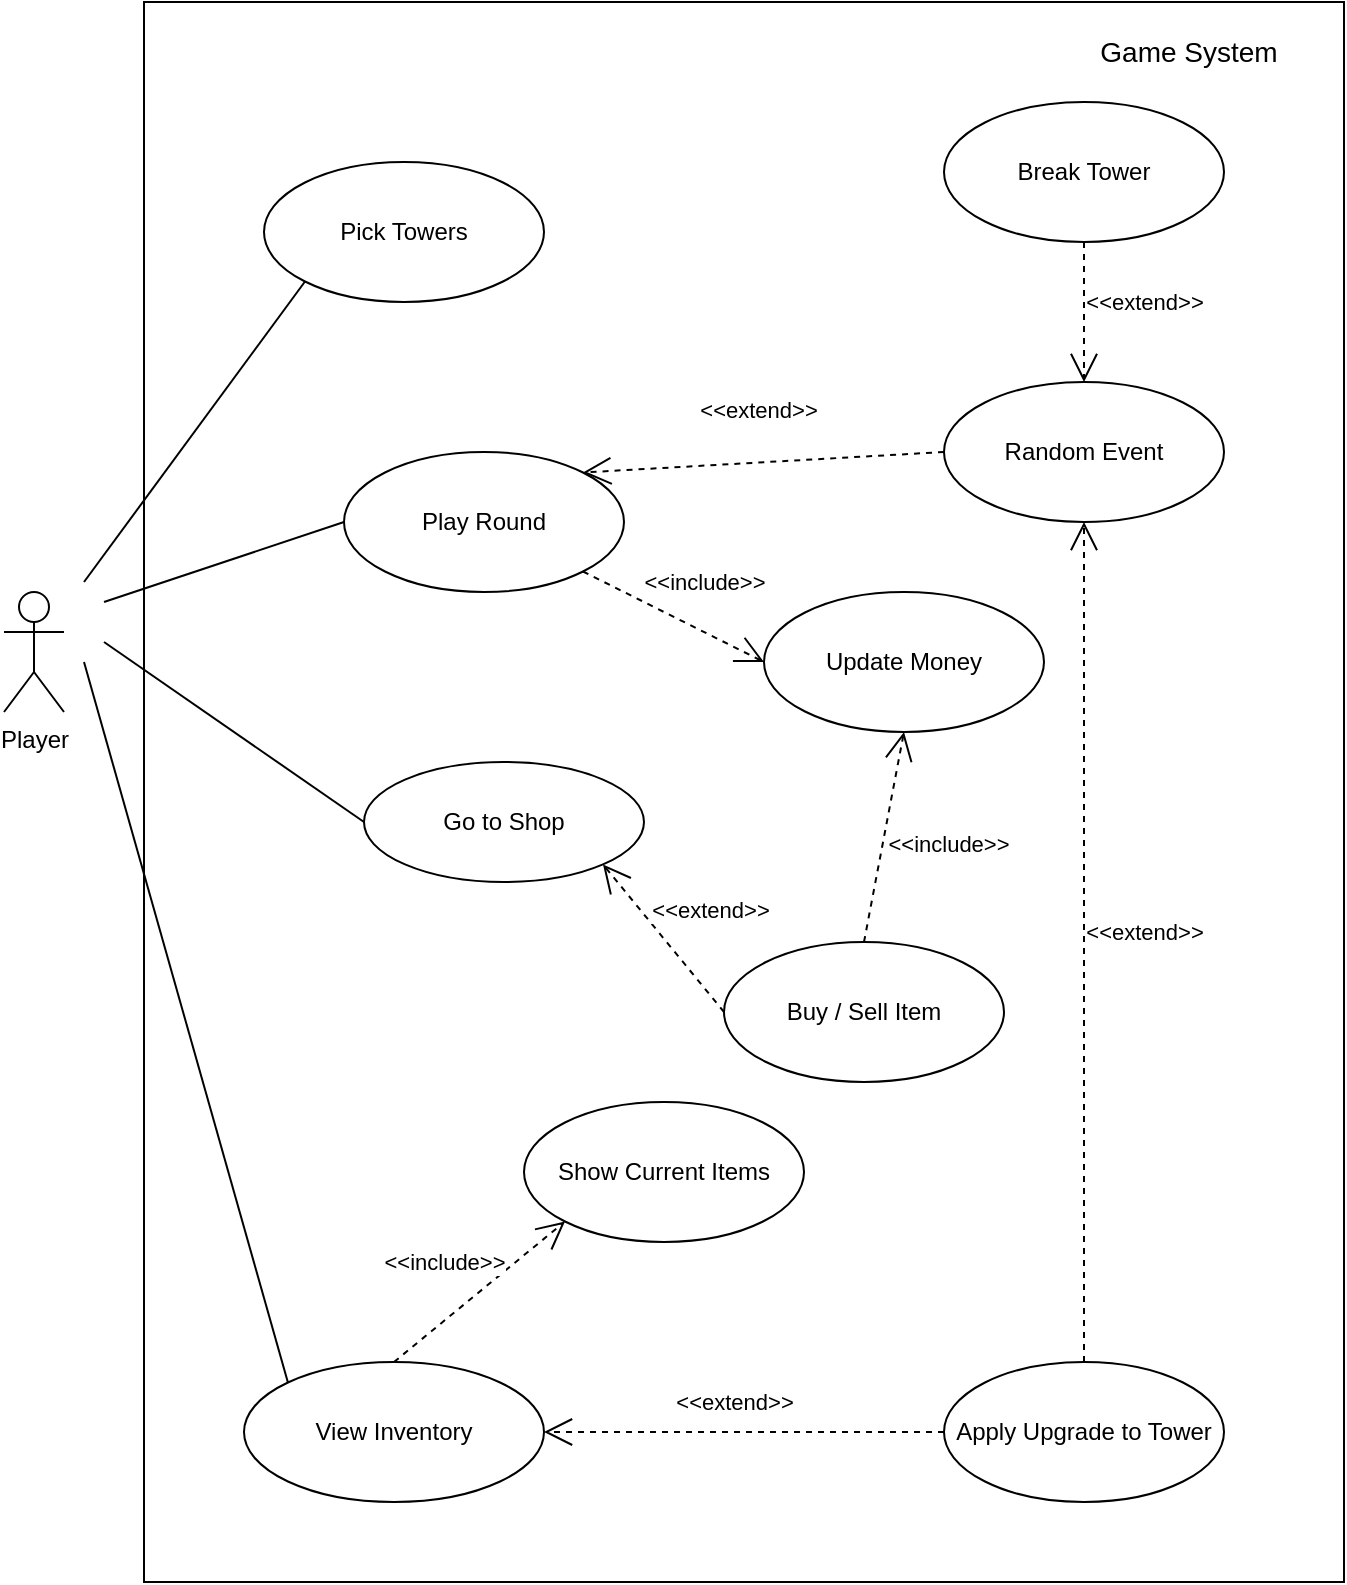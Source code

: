 <mxfile version="24.4.6" type="device" pages="6">
  <diagram id="6VL6B1g5urCWI-LnsRim" name="Game">
    <mxGraphModel dx="1098" dy="828" grid="1" gridSize="10" guides="1" tooltips="1" connect="1" arrows="1" fold="1" page="1" pageScale="1" pageWidth="850" pageHeight="1100" math="0" shadow="0">
      <root>
        <mxCell id="0" />
        <mxCell id="1" parent="0" />
        <mxCell id="hPD7iEJbMvIQZPTBcuu4-1" value="" style="rounded=0;whiteSpace=wrap;html=1;" parent="1" vertex="1">
          <mxGeometry x="210" y="90" width="600" height="790" as="geometry" />
        </mxCell>
        <mxCell id="hPD7iEJbMvIQZPTBcuu4-2" value="&lt;font style=&quot;font-size: 14px;&quot;&gt;Game System&lt;/font&gt;" style="text;html=1;align=center;verticalAlign=middle;whiteSpace=wrap;rounded=0;" parent="1" vertex="1">
          <mxGeometry x="660" y="100" width="145" height="30" as="geometry" />
        </mxCell>
        <mxCell id="hPD7iEJbMvIQZPTBcuu4-3" value="Player" style="shape=umlActor;verticalLabelPosition=bottom;verticalAlign=top;html=1;outlineConnect=0;" parent="1" vertex="1">
          <mxGeometry x="140" y="385" width="30" height="60" as="geometry" />
        </mxCell>
        <mxCell id="hPD7iEJbMvIQZPTBcuu4-4" value="Pick Towers" style="ellipse;whiteSpace=wrap;html=1;" parent="1" vertex="1">
          <mxGeometry x="270" y="170" width="140" height="70" as="geometry" />
        </mxCell>
        <mxCell id="hPD7iEJbMvIQZPTBcuu4-5" value="Play Round" style="ellipse;whiteSpace=wrap;html=1;" parent="1" vertex="1">
          <mxGeometry x="310" y="315" width="140" height="70" as="geometry" />
        </mxCell>
        <mxCell id="hPD7iEJbMvIQZPTBcuu4-6" value="View Inventory" style="ellipse;whiteSpace=wrap;html=1;" parent="1" vertex="1">
          <mxGeometry x="260" y="770" width="150" height="70" as="geometry" />
        </mxCell>
        <mxCell id="hPD7iEJbMvIQZPTBcuu4-8" value="Buy / Sell Item" style="ellipse;whiteSpace=wrap;html=1;" parent="1" vertex="1">
          <mxGeometry x="500" y="560" width="140" height="70" as="geometry" />
        </mxCell>
        <mxCell id="hPD7iEJbMvIQZPTBcuu4-9" value="Random Event" style="ellipse;whiteSpace=wrap;html=1;" parent="1" vertex="1">
          <mxGeometry x="610" y="280" width="140" height="70" as="geometry" />
        </mxCell>
        <mxCell id="hPD7iEJbMvIQZPTBcuu4-10" value="Apply Upgrade to Tower" style="ellipse;whiteSpace=wrap;html=1;" parent="1" vertex="1">
          <mxGeometry x="610" y="770" width="140" height="70" as="geometry" />
        </mxCell>
        <mxCell id="hPD7iEJbMvIQZPTBcuu4-11" value="Go to Shop" style="ellipse;whiteSpace=wrap;html=1;" parent="1" vertex="1">
          <mxGeometry x="320" y="470" width="140" height="60" as="geometry" />
        </mxCell>
        <mxCell id="hPD7iEJbMvIQZPTBcuu4-12" value="Update Money" style="ellipse;whiteSpace=wrap;html=1;" parent="1" vertex="1">
          <mxGeometry x="520" y="385" width="140" height="70" as="geometry" />
        </mxCell>
        <mxCell id="hPD7iEJbMvIQZPTBcuu4-13" value="" style="endArrow=none;html=1;rounded=0;entryX=0;entryY=1;entryDx=0;entryDy=0;" parent="1" target="hPD7iEJbMvIQZPTBcuu4-4" edge="1">
          <mxGeometry width="50" height="50" relative="1" as="geometry">
            <mxPoint x="180" y="380" as="sourcePoint" />
            <mxPoint x="140" y="220" as="targetPoint" />
          </mxGeometry>
        </mxCell>
        <mxCell id="hPD7iEJbMvIQZPTBcuu4-14" value="" style="endArrow=none;html=1;rounded=0;entryX=0;entryY=0.5;entryDx=0;entryDy=0;" parent="1" target="hPD7iEJbMvIQZPTBcuu4-5" edge="1">
          <mxGeometry width="50" height="50" relative="1" as="geometry">
            <mxPoint x="190" y="390" as="sourcePoint" />
            <mxPoint x="270" y="350" as="targetPoint" />
          </mxGeometry>
        </mxCell>
        <mxCell id="hPD7iEJbMvIQZPTBcuu4-15" value="" style="endArrow=none;html=1;rounded=0;entryX=0;entryY=0.5;entryDx=0;entryDy=0;" parent="1" target="hPD7iEJbMvIQZPTBcuu4-11" edge="1">
          <mxGeometry width="50" height="50" relative="1" as="geometry">
            <mxPoint x="190" y="410" as="sourcePoint" />
            <mxPoint x="270" y="470" as="targetPoint" />
          </mxGeometry>
        </mxCell>
        <mxCell id="hPD7iEJbMvIQZPTBcuu4-16" value="" style="endArrow=none;html=1;rounded=0;entryX=0;entryY=0;entryDx=0;entryDy=0;" parent="1" target="hPD7iEJbMvIQZPTBcuu4-6" edge="1">
          <mxGeometry width="50" height="50" relative="1" as="geometry">
            <mxPoint x="180" y="420" as="sourcePoint" />
            <mxPoint x="130" y="660" as="targetPoint" />
          </mxGeometry>
        </mxCell>
        <mxCell id="hPD7iEJbMvIQZPTBcuu4-17" value="&amp;lt;&amp;lt;extend&amp;gt;&amp;gt;" style="endArrow=open;endSize=12;dashed=1;html=1;rounded=0;entryX=1;entryY=0;entryDx=0;entryDy=0;exitX=0;exitY=0.5;exitDx=0;exitDy=0;" parent="1" source="hPD7iEJbMvIQZPTBcuu4-9" target="hPD7iEJbMvIQZPTBcuu4-5" edge="1">
          <mxGeometry x="0.017" y="-27" width="160" relative="1" as="geometry">
            <mxPoint x="450" y="200" as="sourcePoint" />
            <mxPoint x="610" y="200" as="targetPoint" />
            <mxPoint y="1" as="offset" />
          </mxGeometry>
        </mxCell>
        <mxCell id="hPD7iEJbMvIQZPTBcuu4-18" value="&amp;lt;&amp;lt;include&amp;gt;&amp;gt;" style="endArrow=open;endSize=12;dashed=1;html=1;rounded=0;exitX=1;exitY=1;exitDx=0;exitDy=0;entryX=0;entryY=0.5;entryDx=0;entryDy=0;" parent="1" source="hPD7iEJbMvIQZPTBcuu4-5" target="hPD7iEJbMvIQZPTBcuu4-12" edge="1">
          <mxGeometry x="0.116" y="22" width="160" relative="1" as="geometry">
            <mxPoint x="500" y="275" as="sourcePoint" />
            <mxPoint x="520" y="420" as="targetPoint" />
            <mxPoint as="offset" />
          </mxGeometry>
        </mxCell>
        <mxCell id="hPD7iEJbMvIQZPTBcuu4-22" value="&amp;lt;&amp;lt;extend&amp;gt;&amp;gt;" style="endArrow=open;endSize=12;dashed=1;html=1;rounded=0;entryX=1;entryY=0.5;entryDx=0;entryDy=0;exitX=0;exitY=0.5;exitDx=0;exitDy=0;" parent="1" source="hPD7iEJbMvIQZPTBcuu4-10" target="hPD7iEJbMvIQZPTBcuu4-6" edge="1">
          <mxGeometry x="0.048" y="-15" width="160" relative="1" as="geometry">
            <mxPoint x="530" y="725" as="sourcePoint" />
            <mxPoint x="350" y="760" as="targetPoint" />
            <mxPoint as="offset" />
          </mxGeometry>
        </mxCell>
        <mxCell id="MzgPYo-vX0b3QYsDQRz6-5" value="&amp;lt;&amp;lt;include&amp;gt;&amp;gt;" style="endArrow=open;endSize=12;dashed=1;html=1;rounded=0;exitX=0.5;exitY=0;exitDx=0;exitDy=0;entryX=0.5;entryY=1;entryDx=0;entryDy=0;" parent="1" source="hPD7iEJbMvIQZPTBcuu4-8" target="hPD7iEJbMvIQZPTBcuu4-12" edge="1">
          <mxGeometry x="0.067" y="-32" width="160" relative="1" as="geometry">
            <mxPoint x="439" y="445" as="sourcePoint" />
            <mxPoint x="460" y="500" as="targetPoint" />
            <mxPoint y="1" as="offset" />
          </mxGeometry>
        </mxCell>
        <mxCell id="MzgPYo-vX0b3QYsDQRz6-8" value="&amp;lt;&amp;lt;extend&amp;gt;&amp;gt;" style="endArrow=open;endSize=12;dashed=1;html=1;rounded=0;entryX=1;entryY=1;entryDx=0;entryDy=0;exitX=0;exitY=0.5;exitDx=0;exitDy=0;" parent="1" source="hPD7iEJbMvIQZPTBcuu4-8" target="hPD7iEJbMvIQZPTBcuu4-11" edge="1">
          <mxGeometry x="-0.074" y="-27" width="160" relative="1" as="geometry">
            <mxPoint x="480" y="540" as="sourcePoint" />
            <mxPoint x="580" y="485" as="targetPoint" />
            <mxPoint as="offset" />
          </mxGeometry>
        </mxCell>
        <mxCell id="MzgPYo-vX0b3QYsDQRz6-11" value="Break Tower" style="ellipse;whiteSpace=wrap;html=1;" parent="1" vertex="1">
          <mxGeometry x="610" y="140" width="140" height="70" as="geometry" />
        </mxCell>
        <mxCell id="MzgPYo-vX0b3QYsDQRz6-14" value="&amp;lt;&amp;lt;extend&amp;gt;&amp;gt;" style="endArrow=open;endSize=12;dashed=1;html=1;rounded=0;exitX=0.5;exitY=0;exitDx=0;exitDy=0;entryX=0.5;entryY=1;entryDx=0;entryDy=0;" parent="1" source="hPD7iEJbMvIQZPTBcuu4-10" target="hPD7iEJbMvIQZPTBcuu4-9" edge="1">
          <mxGeometry x="0.027" y="-30" width="160" relative="1" as="geometry">
            <mxPoint x="830" y="424" as="sourcePoint" />
            <mxPoint x="650" y="470" as="targetPoint" />
            <mxPoint as="offset" />
          </mxGeometry>
        </mxCell>
        <mxCell id="zaZjOeW9sFfcIGoxtYUQ-1" value="&amp;lt;&amp;lt;extend&amp;gt;&amp;gt;" style="endArrow=open;endSize=12;dashed=1;html=1;rounded=0;exitX=0.5;exitY=1;exitDx=0;exitDy=0;entryX=0.5;entryY=0;entryDx=0;entryDy=0;" edge="1" parent="1" source="MzgPYo-vX0b3QYsDQRz6-11" target="hPD7iEJbMvIQZPTBcuu4-9">
          <mxGeometry x="-0.143" y="30" width="160" relative="1" as="geometry">
            <mxPoint x="690" y="730" as="sourcePoint" />
            <mxPoint x="690" y="360" as="targetPoint" />
            <mxPoint as="offset" />
          </mxGeometry>
        </mxCell>
        <mxCell id="zaZjOeW9sFfcIGoxtYUQ-2" value="Show Current Items" style="ellipse;whiteSpace=wrap;html=1;" vertex="1" parent="1">
          <mxGeometry x="400" y="640" width="140" height="70" as="geometry" />
        </mxCell>
        <mxCell id="zaZjOeW9sFfcIGoxtYUQ-3" value="&amp;lt;&amp;lt;include&amp;gt;&amp;gt;" style="endArrow=open;endSize=12;dashed=1;html=1;rounded=0;exitX=0.5;exitY=0;exitDx=0;exitDy=0;entryX=0;entryY=1;entryDx=0;entryDy=0;" edge="1" parent="1" source="hPD7iEJbMvIQZPTBcuu4-6" target="zaZjOeW9sFfcIGoxtYUQ-2">
          <mxGeometry x="-0.077" y="23" width="160" relative="1" as="geometry">
            <mxPoint x="580" y="570" as="sourcePoint" />
            <mxPoint x="600" y="465" as="targetPoint" />
            <mxPoint as="offset" />
          </mxGeometry>
        </mxCell>
      </root>
    </mxGraphModel>
  </diagram>
  <diagram name="MenuWindow" id="Nj7_oMIQiQCQPewl4Rq0">
    <mxGraphModel grid="1" page="1" gridSize="10" guides="1" tooltips="1" connect="1" arrows="1" fold="1" pageScale="1" pageWidth="1169" pageHeight="827" math="0" shadow="0">
      <root>
        <mxCell id="0" />
        <mxCell id="1" parent="0" />
      </root>
    </mxGraphModel>
  </diagram>
  <diagram id="DbWgk0IVMa8taTwfpjvC" name="MainWindow">
    <mxGraphModel dx="1098" dy="828" grid="1" gridSize="10" guides="1" tooltips="1" connect="1" arrows="1" fold="1" page="1" pageScale="1" pageWidth="850" pageHeight="1100" math="0" shadow="0">
      <root>
        <mxCell id="0" />
        <mxCell id="1" parent="0" />
        <mxCell id="9QS6KUr-pPj36W7ob2Sj-1" value="Player" style="shape=umlActor;verticalLabelPosition=bottom;verticalAlign=top;html=1;outlineConnect=0;" vertex="1" parent="1">
          <mxGeometry x="50" y="400" width="30" height="60" as="geometry" />
        </mxCell>
        <mxCell id="9QS6KUr-pPj36W7ob2Sj-5" value="" style="rounded=0;whiteSpace=wrap;html=1;" vertex="1" parent="1">
          <mxGeometry x="160" y="140" width="490" height="750" as="geometry" />
        </mxCell>
        <mxCell id="9QS6KUr-pPj36W7ob2Sj-6" value="Enter shop" style="ellipse;whiteSpace=wrap;html=1;" vertex="1" parent="1">
          <mxGeometry x="190" y="180" width="140" height="70" as="geometry" />
        </mxCell>
        <mxCell id="9QS6KUr-pPj36W7ob2Sj-7" value="Enter inventory" style="ellipse;whiteSpace=wrap;html=1;" vertex="1" parent="1">
          <mxGeometry x="190" y="300" width="140" height="70" as="geometry" />
        </mxCell>
        <mxCell id="9QS6KUr-pPj36W7ob2Sj-8" value="Select round difficulty" style="ellipse;whiteSpace=wrap;html=1;" vertex="1" parent="1">
          <mxGeometry x="190" y="430" width="140" height="70" as="geometry" />
        </mxCell>
        <mxCell id="9QS6KUr-pPj36W7ob2Sj-9" value="Display upcoming carts for round" style="ellipse;whiteSpace=wrap;html=1;" vertex="1" parent="1">
          <mxGeometry x="430" y="430" width="140" height="70" as="geometry" />
        </mxCell>
        <mxCell id="9QS6KUr-pPj36W7ob2Sj-10" value="Play round" style="ellipse;whiteSpace=wrap;html=1;" vertex="1" parent="1">
          <mxGeometry x="190" y="560" width="140" height="70" as="geometry" />
        </mxCell>
        <mxCell id="Yz0GgjMrHr9SGkZiU-dQ-1" value="&amp;lt;&amp;lt;include&amp;gt;&amp;gt;" style="endArrow=open;endSize=12;dashed=1;html=1;rounded=0;exitX=1;exitY=0.5;exitDx=0;exitDy=0;entryX=0;entryY=0.5;entryDx=0;entryDy=0;" edge="1" parent="1" source="9QS6KUr-pPj36W7ob2Sj-8" target="9QS6KUr-pPj36W7ob2Sj-9">
          <mxGeometry y="15" width="160" relative="1" as="geometry">
            <mxPoint x="340" y="530" as="sourcePoint" />
            <mxPoint x="500" y="530" as="targetPoint" />
            <mxPoint as="offset" />
          </mxGeometry>
        </mxCell>
        <mxCell id="Yz0GgjMrHr9SGkZiU-dQ-2" value="Calculate carts filled" style="ellipse;whiteSpace=wrap;html=1;" vertex="1" parent="1">
          <mxGeometry x="425" y="640" width="140" height="70" as="geometry" />
        </mxCell>
        <mxCell id="Yz0GgjMrHr9SGkZiU-dQ-3" value="Execute round completed tasks" style="ellipse;whiteSpace=wrap;html=1;" vertex="1" parent="1">
          <mxGeometry x="425" y="520" width="140" height="70" as="geometry" />
        </mxCell>
        <mxCell id="Yz0GgjMrHr9SGkZiU-dQ-4" value="Go to game over screen" style="ellipse;whiteSpace=wrap;html=1;" vertex="1" parent="1">
          <mxGeometry x="425" y="760" width="140" height="70" as="geometry" />
        </mxCell>
        <mxCell id="Yz0GgjMrHr9SGkZiU-dQ-5" value="System" style="shape=umlActor;verticalLabelPosition=bottom;verticalAlign=top;html=1;" vertex="1" parent="1">
          <mxGeometry x="720" y="410" width="30" height="60" as="geometry" />
        </mxCell>
        <mxCell id="Yz0GgjMrHr9SGkZiU-dQ-6" value="" style="endArrow=none;html=1;rounded=0;entryX=-0.007;entryY=0.614;entryDx=0;entryDy=0;entryPerimeter=0;" edge="1" parent="1" target="9QS6KUr-pPj36W7ob2Sj-6">
          <mxGeometry width="50" height="50" relative="1" as="geometry">
            <mxPoint x="90" y="410" as="sourcePoint" />
            <mxPoint x="450" y="500" as="targetPoint" />
          </mxGeometry>
        </mxCell>
        <mxCell id="Yz0GgjMrHr9SGkZiU-dQ-8" value="" style="endArrow=none;html=1;rounded=0;entryX=0;entryY=0.5;entryDx=0;entryDy=0;" edge="1" parent="1" target="9QS6KUr-pPj36W7ob2Sj-7">
          <mxGeometry width="50" height="50" relative="1" as="geometry">
            <mxPoint x="100" y="420" as="sourcePoint" />
            <mxPoint x="199" y="233" as="targetPoint" />
          </mxGeometry>
        </mxCell>
        <mxCell id="Yz0GgjMrHr9SGkZiU-dQ-9" value="" style="endArrow=none;html=1;rounded=0;entryX=0;entryY=0.5;entryDx=0;entryDy=0;" edge="1" parent="1" target="9QS6KUr-pPj36W7ob2Sj-8">
          <mxGeometry width="50" height="50" relative="1" as="geometry">
            <mxPoint x="110" y="430" as="sourcePoint" />
            <mxPoint x="200" y="345" as="targetPoint" />
          </mxGeometry>
        </mxCell>
        <mxCell id="Yz0GgjMrHr9SGkZiU-dQ-10" value="" style="endArrow=none;html=1;rounded=0;entryX=0;entryY=0.5;entryDx=0;entryDy=0;" edge="1" parent="1" target="9QS6KUr-pPj36W7ob2Sj-10">
          <mxGeometry width="50" height="50" relative="1" as="geometry">
            <mxPoint x="100" y="450" as="sourcePoint" />
            <mxPoint x="200" y="475" as="targetPoint" />
          </mxGeometry>
        </mxCell>
        <mxCell id="Yz0GgjMrHr9SGkZiU-dQ-11" value="&amp;lt;&amp;lt;include&amp;gt;&amp;gt;" style="endArrow=open;endSize=12;dashed=1;html=1;rounded=0;exitX=1;exitY=1;exitDx=0;exitDy=0;entryX=0;entryY=0.5;entryDx=0;entryDy=0;" edge="1" parent="1" source="9QS6KUr-pPj36W7ob2Sj-10" target="Yz0GgjMrHr9SGkZiU-dQ-2">
          <mxGeometry y="15" width="160" relative="1" as="geometry">
            <mxPoint x="310" y="670" as="sourcePoint" />
            <mxPoint x="410" y="670" as="targetPoint" />
            <mxPoint as="offset" />
          </mxGeometry>
        </mxCell>
        <mxCell id="Yz0GgjMrHr9SGkZiU-dQ-12" value="&amp;lt;&amp;lt;extend&amp;gt;&amp;gt;" style="endArrow=open;endSize=12;dashed=1;html=1;rounded=0;exitX=0.5;exitY=1;exitDx=0;exitDy=0;entryX=0.5;entryY=0;entryDx=0;entryDy=0;" edge="1" parent="1" source="Yz0GgjMrHr9SGkZiU-dQ-3" target="Yz0GgjMrHr9SGkZiU-dQ-2">
          <mxGeometry x="-0.2" y="35" width="160" relative="1" as="geometry">
            <mxPoint x="290" y="670" as="sourcePoint" />
            <mxPoint x="406" y="725" as="targetPoint" />
            <mxPoint as="offset" />
          </mxGeometry>
        </mxCell>
        <mxCell id="8M20fZQwnb0YXf5-2xTm-1" value="&amp;lt;&amp;lt;extend&amp;gt;&amp;gt;" style="endArrow=open;endSize=12;dashed=1;html=1;rounded=0;exitX=0.5;exitY=0;exitDx=0;exitDy=0;entryX=0.5;entryY=1;entryDx=0;entryDy=0;" edge="1" parent="1" source="Yz0GgjMrHr9SGkZiU-dQ-4" target="Yz0GgjMrHr9SGkZiU-dQ-2">
          <mxGeometry x="-0.2" y="-35" width="160" relative="1" as="geometry">
            <mxPoint x="560" y="710" as="sourcePoint" />
            <mxPoint x="560" y="760" as="targetPoint" />
            <mxPoint as="offset" />
          </mxGeometry>
        </mxCell>
        <mxCell id="8M20fZQwnb0YXf5-2xTm-2" value="" style="endArrow=none;html=1;rounded=0;entryX=1;entryY=0.5;entryDx=0;entryDy=0;" edge="1" parent="1" target="9QS6KUr-pPj36W7ob2Sj-6">
          <mxGeometry width="50" height="50" relative="1" as="geometry">
            <mxPoint x="710" y="410" as="sourcePoint" />
            <mxPoint x="809" y="250" as="targetPoint" />
          </mxGeometry>
        </mxCell>
        <mxCell id="8M20fZQwnb0YXf5-2xTm-3" value="" style="endArrow=none;html=1;rounded=0;entryX=1;entryY=0.5;entryDx=0;entryDy=0;" edge="1" parent="1" target="9QS6KUr-pPj36W7ob2Sj-7">
          <mxGeometry width="50" height="50" relative="1" as="geometry">
            <mxPoint x="700" y="430" as="sourcePoint" />
            <mxPoint x="340" y="225" as="targetPoint" />
          </mxGeometry>
        </mxCell>
        <mxCell id="8M20fZQwnb0YXf5-2xTm-4" value="" style="endArrow=none;html=1;rounded=0;entryX=1;entryY=0.5;entryDx=0;entryDy=0;" edge="1" parent="1" target="9QS6KUr-pPj36W7ob2Sj-9">
          <mxGeometry width="50" height="50" relative="1" as="geometry">
            <mxPoint x="700" y="440" as="sourcePoint" />
            <mxPoint x="340" y="345" as="targetPoint" />
          </mxGeometry>
        </mxCell>
        <mxCell id="8M20fZQwnb0YXf5-2xTm-5" value="" style="endArrow=none;html=1;rounded=0;entryX=1;entryY=0.5;entryDx=0;entryDy=0;" edge="1" parent="1" target="Yz0GgjMrHr9SGkZiU-dQ-3">
          <mxGeometry width="50" height="50" relative="1" as="geometry">
            <mxPoint x="700" y="450" as="sourcePoint" />
            <mxPoint x="580" y="475" as="targetPoint" />
          </mxGeometry>
        </mxCell>
        <mxCell id="8M20fZQwnb0YXf5-2xTm-6" value="" style="endArrow=none;html=1;rounded=0;entryX=1;entryY=0.5;entryDx=0;entryDy=0;" edge="1" parent="1" target="Yz0GgjMrHr9SGkZiU-dQ-2">
          <mxGeometry width="50" height="50" relative="1" as="geometry">
            <mxPoint x="700" y="460" as="sourcePoint" />
            <mxPoint x="575" y="565" as="targetPoint" />
          </mxGeometry>
        </mxCell>
        <mxCell id="8M20fZQwnb0YXf5-2xTm-7" value="" style="endArrow=none;html=1;rounded=0;entryX=1;entryY=0.5;entryDx=0;entryDy=0;" edge="1" parent="1" target="Yz0GgjMrHr9SGkZiU-dQ-4">
          <mxGeometry width="50" height="50" relative="1" as="geometry">
            <mxPoint x="710" y="460" as="sourcePoint" />
            <mxPoint x="575" y="685" as="targetPoint" />
          </mxGeometry>
        </mxCell>
        <mxCell id="8M20fZQwnb0YXf5-2xTm-8" value="&lt;font style=&quot;font-size: 14px;&quot;&gt;Main Game System&lt;/font&gt;" style="text;html=1;align=center;verticalAlign=middle;whiteSpace=wrap;rounded=0;" vertex="1" parent="1">
          <mxGeometry x="332.5" y="150" width="145" height="30" as="geometry" />
        </mxCell>
      </root>
    </mxGraphModel>
  </diagram>
  <diagram id="6xbf3W11IvJxsqrYbjn6" name="RoundCompleted">
    <mxGraphModel dx="1098" dy="828" grid="1" gridSize="10" guides="1" tooltips="1" connect="1" arrows="1" fold="1" page="1" pageScale="1" pageWidth="850" pageHeight="1100" math="0" shadow="0">
      <root>
        <mxCell id="0" />
        <mxCell id="1" parent="0" />
        <mxCell id="ZJvL7MPlRIkaYpqP6Iyt-1" value="" style="rounded=0;whiteSpace=wrap;html=1;" vertex="1" parent="1">
          <mxGeometry x="160" y="40" width="530" height="750" as="geometry" />
        </mxCell>
        <mxCell id="79MBKK2f1N_D4UCZcT_p-1" value="&lt;font style=&quot;font-size: 14px;&quot;&gt;Round Completed System&lt;/font&gt;" style="text;html=1;align=center;verticalAlign=middle;whiteSpace=wrap;rounded=0;" vertex="1" parent="1">
          <mxGeometry x="341" y="60" width="167.5" height="30" as="geometry" />
        </mxCell>
        <mxCell id="79MBKK2f1N_D4UCZcT_p-2" value="System" style="shape=umlActor;verticalLabelPosition=bottom;verticalAlign=top;html=1;outlineConnect=0;" vertex="1" parent="1">
          <mxGeometry x="740" y="350" width="30" height="60" as="geometry" />
        </mxCell>
        <mxCell id="79MBKK2f1N_D4UCZcT_p-3" value="Update money and current round" style="ellipse;whiteSpace=wrap;html=1;" vertex="1" parent="1">
          <mxGeometry x="400" y="450" width="140" height="70" as="geometry" />
        </mxCell>
        <mxCell id="79MBKK2f1N_D4UCZcT_p-4" value="Show game completed screen" style="ellipse;whiteSpace=wrap;html=1;" vertex="1" parent="1">
          <mxGeometry x="400" y="660" width="140" height="70" as="geometry" />
        </mxCell>
        <mxCell id="79MBKK2f1N_D4UCZcT_p-5" value="Try for random event" style="ellipse;whiteSpace=wrap;html=1;" vertex="1" parent="1">
          <mxGeometry x="400" y="190" width="140" height="70" as="geometry" />
        </mxCell>
        <mxCell id="79MBKK2f1N_D4UCZcT_p-6" value="Improve or worsen tower stats&amp;nbsp;" style="ellipse;whiteSpace=wrap;html=1;" vertex="1" parent="1">
          <mxGeometry x="170" y="140" width="160" height="70" as="geometry" />
        </mxCell>
        <mxCell id="79MBKK2f1N_D4UCZcT_p-7" value="Break tower" style="ellipse;whiteSpace=wrap;html=1;" vertex="1" parent="1">
          <mxGeometry x="180" y="290" width="140" height="70" as="geometry" />
        </mxCell>
        <mxCell id="79MBKK2f1N_D4UCZcT_p-8" value="Reset shop towers and items" style="ellipse;whiteSpace=wrap;html=1;" vertex="1" parent="1">
          <mxGeometry x="400" y="560" width="140" height="70" as="geometry" />
        </mxCell>
        <mxCell id="79MBKK2f1N_D4UCZcT_p-9" value="Display round success and random events" style="ellipse;whiteSpace=wrap;html=1;" vertex="1" parent="1">
          <mxGeometry x="400" y="320" width="140" height="70" as="geometry" />
        </mxCell>
        <mxCell id="79MBKK2f1N_D4UCZcT_p-10" value="" style="endArrow=none;html=1;rounded=0;entryX=1;entryY=0.5;entryDx=0;entryDy=0;" edge="1" parent="1" target="79MBKK2f1N_D4UCZcT_p-5">
          <mxGeometry width="50" height="50" relative="1" as="geometry">
            <mxPoint x="730" y="370" as="sourcePoint" />
            <mxPoint x="450" y="390" as="targetPoint" />
          </mxGeometry>
        </mxCell>
        <mxCell id="79MBKK2f1N_D4UCZcT_p-11" value="" style="endArrow=none;html=1;rounded=0;entryX=1;entryY=0.5;entryDx=0;entryDy=0;" edge="1" parent="1" target="79MBKK2f1N_D4UCZcT_p-9">
          <mxGeometry width="50" height="50" relative="1" as="geometry">
            <mxPoint x="720" y="380" as="sourcePoint" />
            <mxPoint x="550" y="235" as="targetPoint" />
          </mxGeometry>
        </mxCell>
        <mxCell id="79MBKK2f1N_D4UCZcT_p-12" value="" style="endArrow=none;html=1;rounded=0;entryX=1;entryY=0.5;entryDx=0;entryDy=0;" edge="1" parent="1" target="79MBKK2f1N_D4UCZcT_p-3">
          <mxGeometry width="50" height="50" relative="1" as="geometry">
            <mxPoint x="720" y="390" as="sourcePoint" />
            <mxPoint x="550" y="365" as="targetPoint" />
          </mxGeometry>
        </mxCell>
        <mxCell id="79MBKK2f1N_D4UCZcT_p-13" value="" style="endArrow=none;html=1;rounded=0;entryX=1;entryY=0.5;entryDx=0;entryDy=0;" edge="1" parent="1" target="79MBKK2f1N_D4UCZcT_p-8">
          <mxGeometry width="50" height="50" relative="1" as="geometry">
            <mxPoint x="720" y="410" as="sourcePoint" />
            <mxPoint x="550" y="495" as="targetPoint" />
          </mxGeometry>
        </mxCell>
        <mxCell id="79MBKK2f1N_D4UCZcT_p-14" value="" style="endArrow=none;html=1;rounded=0;entryX=1;entryY=0.5;entryDx=0;entryDy=0;" edge="1" parent="1" target="79MBKK2f1N_D4UCZcT_p-4">
          <mxGeometry width="50" height="50" relative="1" as="geometry">
            <mxPoint x="730" y="420" as="sourcePoint" />
            <mxPoint x="550" y="605" as="targetPoint" />
          </mxGeometry>
        </mxCell>
        <mxCell id="79MBKK2f1N_D4UCZcT_p-15" value="&amp;lt;&amp;lt;extend&amp;gt;&amp;gt;" style="endArrow=open;endSize=12;dashed=1;html=1;rounded=0;exitX=1;exitY=0.5;exitDx=0;exitDy=0;entryX=0;entryY=0.5;entryDx=0;entryDy=0;" edge="1" parent="1" source="79MBKK2f1N_D4UCZcT_p-6" target="79MBKK2f1N_D4UCZcT_p-5">
          <mxGeometry x="0.013" y="25" width="160" relative="1" as="geometry">
            <mxPoint x="340" y="420" as="sourcePoint" />
            <mxPoint x="500" y="420" as="targetPoint" />
            <mxPoint as="offset" />
          </mxGeometry>
        </mxCell>
        <mxCell id="79MBKK2f1N_D4UCZcT_p-16" value="&amp;lt;&amp;lt;extend&amp;gt;&amp;gt;" style="endArrow=open;endSize=12;dashed=1;html=1;rounded=0;exitX=1;exitY=0.5;exitDx=0;exitDy=0;" edge="1" parent="1" source="79MBKK2f1N_D4UCZcT_p-7">
          <mxGeometry x="-0.266" y="19" width="160" relative="1" as="geometry">
            <mxPoint x="360" y="175" as="sourcePoint" />
            <mxPoint x="410" y="240" as="targetPoint" />
            <mxPoint as="offset" />
          </mxGeometry>
        </mxCell>
      </root>
    </mxGraphModel>
  </diagram>
  <diagram id="GPMZzDhKq_cjwf5-Hh8r" name="ShopWindow">
    <mxGraphModel dx="1098" dy="828" grid="1" gridSize="10" guides="1" tooltips="1" connect="1" arrows="1" fold="1" page="1" pageScale="1" pageWidth="850" pageHeight="1100" math="0" shadow="0">
      <root>
        <mxCell id="0" />
        <mxCell id="1" parent="0" />
        <mxCell id="5IUuX4Y_WOJshBpv6SYQ-1" value="" style="rounded=0;whiteSpace=wrap;html=1;" vertex="1" parent="1">
          <mxGeometry x="190" y="70" width="470" height="690" as="geometry" />
        </mxCell>
        <mxCell id="5IUuX4Y_WOJshBpv6SYQ-2" value="&lt;font style=&quot;font-size: 14px;&quot;&gt;Shop System&lt;/font&gt;" style="text;html=1;align=center;verticalAlign=middle;whiteSpace=wrap;rounded=0;" vertex="1" parent="1">
          <mxGeometry x="353" y="80" width="145" height="30" as="geometry" />
        </mxCell>
        <mxCell id="5IUuX4Y_WOJshBpv6SYQ-3" value="Player" style="shape=umlActor;verticalLabelPosition=bottom;verticalAlign=top;html=1;" vertex="1" parent="1">
          <mxGeometry x="110" y="370" width="30" height="60" as="geometry" />
        </mxCell>
        <mxCell id="5IUuX4Y_WOJshBpv6SYQ-4" value="System" style="shape=umlActor;verticalLabelPosition=bottom;verticalAlign=top;html=1;" vertex="1" parent="1">
          <mxGeometry x="730" y="370" width="30" height="60" as="geometry" />
        </mxCell>
        <mxCell id="5IUuX4Y_WOJshBpv6SYQ-5" value="Return to main screen" style="ellipse;whiteSpace=wrap;html=1;" vertex="1" parent="1">
          <mxGeometry x="260" y="180" width="140" height="70" as="geometry" />
        </mxCell>
        <mxCell id="5IUuX4Y_WOJshBpv6SYQ-6" value="Sell towers and upgrades" style="ellipse;whiteSpace=wrap;html=1;" vertex="1" parent="1">
          <mxGeometry x="260" y="280" width="140" height="70" as="geometry" />
        </mxCell>
        <mxCell id="5IUuX4Y_WOJshBpv6SYQ-7" value="Purchase towers" style="ellipse;whiteSpace=wrap;html=1;" vertex="1" parent="1">
          <mxGeometry x="260" y="490" width="140" height="70" as="geometry" />
        </mxCell>
        <mxCell id="5IUuX4Y_WOJshBpv6SYQ-8" value="Purchase upgrades" style="ellipse;whiteSpace=wrap;html=1;" vertex="1" parent="1">
          <mxGeometry x="260" y="380" width="140" height="70" as="geometry" />
        </mxCell>
        <mxCell id="5IUuX4Y_WOJshBpv6SYQ-9" value="Add tower to main tower list" style="ellipse;whiteSpace=wrap;html=1;" vertex="1" parent="1">
          <mxGeometry x="490" y="490" width="140" height="70" as="geometry" />
        </mxCell>
        <mxCell id="5IUuX4Y_WOJshBpv6SYQ-10" value="Add tower to reserve tower list" style="ellipse;whiteSpace=wrap;html=1;" vertex="1" parent="1">
          <mxGeometry x="490" y="620" width="140" height="70" as="geometry" />
        </mxCell>
        <mxCell id="5IUuX4Y_WOJshBpv6SYQ-11" value="" style="endArrow=none;html=1;rounded=0;entryX=0;entryY=0.5;entryDx=0;entryDy=0;" edge="1" parent="1" target="5IUuX4Y_WOJshBpv6SYQ-5">
          <mxGeometry width="50" height="50" relative="1" as="geometry">
            <mxPoint x="150" y="370" as="sourcePoint" />
            <mxPoint x="450" y="400" as="targetPoint" />
          </mxGeometry>
        </mxCell>
        <mxCell id="5IUuX4Y_WOJshBpv6SYQ-12" value="" style="endArrow=none;html=1;rounded=0;entryX=0;entryY=0.5;entryDx=0;entryDy=0;" edge="1" parent="1" target="5IUuX4Y_WOJshBpv6SYQ-6">
          <mxGeometry width="50" height="50" relative="1" as="geometry">
            <mxPoint x="160" y="380" as="sourcePoint" />
            <mxPoint x="270" y="225" as="targetPoint" />
          </mxGeometry>
        </mxCell>
        <mxCell id="5IUuX4Y_WOJshBpv6SYQ-13" value="" style="endArrow=none;html=1;rounded=0;entryX=0;entryY=0.5;entryDx=0;entryDy=0;" edge="1" parent="1" target="5IUuX4Y_WOJshBpv6SYQ-8">
          <mxGeometry width="50" height="50" relative="1" as="geometry">
            <mxPoint x="160" y="400" as="sourcePoint" />
            <mxPoint x="270" y="325" as="targetPoint" />
          </mxGeometry>
        </mxCell>
        <mxCell id="5IUuX4Y_WOJshBpv6SYQ-14" value="" style="endArrow=none;html=1;rounded=0;entryX=0;entryY=0.5;entryDx=0;entryDy=0;" edge="1" parent="1" target="5IUuX4Y_WOJshBpv6SYQ-7">
          <mxGeometry width="50" height="50" relative="1" as="geometry">
            <mxPoint x="160" y="420" as="sourcePoint" />
            <mxPoint x="270" y="425" as="targetPoint" />
          </mxGeometry>
        </mxCell>
        <mxCell id="5IUuX4Y_WOJshBpv6SYQ-15" value="" style="endArrow=none;html=1;rounded=0;exitX=1;exitY=0.5;exitDx=0;exitDy=0;" edge="1" parent="1" source="5IUuX4Y_WOJshBpv6SYQ-5">
          <mxGeometry width="50" height="50" relative="1" as="geometry">
            <mxPoint x="520" y="300" as="sourcePoint" />
            <mxPoint x="710" y="380" as="targetPoint" />
          </mxGeometry>
        </mxCell>
        <mxCell id="5IUuX4Y_WOJshBpv6SYQ-16" value="" style="endArrow=none;html=1;rounded=0;exitX=1;exitY=0.5;exitDx=0;exitDy=0;" edge="1" parent="1" source="5IUuX4Y_WOJshBpv6SYQ-6">
          <mxGeometry width="50" height="50" relative="1" as="geometry">
            <mxPoint x="410" y="225" as="sourcePoint" />
            <mxPoint x="710" y="390" as="targetPoint" />
          </mxGeometry>
        </mxCell>
        <mxCell id="5IUuX4Y_WOJshBpv6SYQ-17" value="" style="endArrow=none;html=1;rounded=0;exitX=1;exitY=0.5;exitDx=0;exitDy=0;" edge="1" parent="1" source="5IUuX4Y_WOJshBpv6SYQ-8">
          <mxGeometry width="50" height="50" relative="1" as="geometry">
            <mxPoint x="410" y="325" as="sourcePoint" />
            <mxPoint x="710" y="400" as="targetPoint" />
          </mxGeometry>
        </mxCell>
        <mxCell id="5IUuX4Y_WOJshBpv6SYQ-18" value="" style="endArrow=none;html=1;rounded=0;exitX=1;exitY=0;exitDx=0;exitDy=0;" edge="1" parent="1" source="5IUuX4Y_WOJshBpv6SYQ-7">
          <mxGeometry width="50" height="50" relative="1" as="geometry">
            <mxPoint x="410" y="425" as="sourcePoint" />
            <mxPoint x="710" y="410" as="targetPoint" />
          </mxGeometry>
        </mxCell>
        <mxCell id="5IUuX4Y_WOJshBpv6SYQ-19" value="" style="endArrow=none;html=1;rounded=0;exitX=1;exitY=0.5;exitDx=0;exitDy=0;" edge="1" parent="1" source="5IUuX4Y_WOJshBpv6SYQ-9">
          <mxGeometry width="50" height="50" relative="1" as="geometry">
            <mxPoint x="389" y="510" as="sourcePoint" />
            <mxPoint x="710" y="420" as="targetPoint" />
          </mxGeometry>
        </mxCell>
        <mxCell id="5IUuX4Y_WOJshBpv6SYQ-20" value="" style="endArrow=none;html=1;rounded=0;exitX=1;exitY=0.5;exitDx=0;exitDy=0;" edge="1" parent="1" source="5IUuX4Y_WOJshBpv6SYQ-10">
          <mxGeometry width="50" height="50" relative="1" as="geometry">
            <mxPoint x="630" y="545" as="sourcePoint" />
            <mxPoint x="720" y="430" as="targetPoint" />
          </mxGeometry>
        </mxCell>
        <mxCell id="5IUuX4Y_WOJshBpv6SYQ-21" value="&amp;lt;&amp;lt;extend&amp;gt;&amp;gt;" style="endArrow=open;endSize=12;dashed=1;html=1;rounded=0;entryX=1;entryY=0.5;entryDx=0;entryDy=0;exitX=0;exitY=0.5;exitDx=0;exitDy=0;" edge="1" parent="1" source="5IUuX4Y_WOJshBpv6SYQ-9" target="5IUuX4Y_WOJshBpv6SYQ-7">
          <mxGeometry x="-0.111" y="-15" width="160" relative="1" as="geometry">
            <mxPoint x="390" y="580" as="sourcePoint" />
            <mxPoint x="390" y="580" as="targetPoint" />
            <Array as="points" />
            <mxPoint as="offset" />
          </mxGeometry>
        </mxCell>
        <mxCell id="5IUuX4Y_WOJshBpv6SYQ-22" value="&amp;lt;&amp;lt;extend&amp;gt;&amp;gt;" style="endArrow=open;endSize=12;dashed=1;html=1;rounded=0;entryX=1;entryY=1;entryDx=0;entryDy=0;exitX=0;exitY=0.5;exitDx=0;exitDy=0;" edge="1" parent="1" source="5IUuX4Y_WOJshBpv6SYQ-10" target="5IUuX4Y_WOJshBpv6SYQ-7">
          <mxGeometry x="-0.111" y="-15" width="160" relative="1" as="geometry">
            <mxPoint x="500" y="535" as="sourcePoint" />
            <mxPoint x="410" y="535" as="targetPoint" />
            <Array as="points" />
            <mxPoint as="offset" />
          </mxGeometry>
        </mxCell>
      </root>
    </mxGraphModel>
  </diagram>
  <diagram id="DsSTbEcTllX5hPsjh4kO" name="InventoryWindow">
    <mxGraphModel dx="1098" dy="828" grid="1" gridSize="10" guides="1" tooltips="1" connect="1" arrows="1" fold="1" page="1" pageScale="1" pageWidth="850" pageHeight="1100" math="0" shadow="0">
      <root>
        <mxCell id="0" />
        <mxCell id="1" parent="0" />
        <mxCell id="h_1_A7G3Ldno4x4yCgEn-1" value="" style="rounded=0;whiteSpace=wrap;html=1;" vertex="1" parent="1">
          <mxGeometry x="210" y="40" width="430" height="690" as="geometry" />
        </mxCell>
        <mxCell id="h_1_A7G3Ldno4x4yCgEn-2" value="Player" style="shape=umlActor;verticalLabelPosition=bottom;verticalAlign=top;html=1;outlineConnect=0;" vertex="1" parent="1">
          <mxGeometry x="90" y="375" width="30" height="60" as="geometry" />
        </mxCell>
        <mxCell id="h_1_A7G3Ldno4x4yCgEn-3" value="System" style="shape=umlActor;verticalLabelPosition=bottom;verticalAlign=top;html=1;outlineConnect=0;" vertex="1" parent="1">
          <mxGeometry x="730" y="375" width="30" height="60" as="geometry" />
        </mxCell>
        <mxCell id="h_1_A7G3Ldno4x4yCgEn-4" value="&lt;font style=&quot;font-size: 14px;&quot;&gt;Inventory System&lt;/font&gt;" style="text;html=1;align=center;verticalAlign=middle;whiteSpace=wrap;rounded=0;" vertex="1" parent="1">
          <mxGeometry x="325" y="50" width="200" height="30" as="geometry" />
        </mxCell>
        <mxCell id="h_1_A7G3Ldno4x4yCgEn-5" value="Move tower between main and reserve selection" style="ellipse;whiteSpace=wrap;html=1;" vertex="1" parent="1">
          <mxGeometry x="355" y="110" width="140" height="70" as="geometry" />
        </mxCell>
        <mxCell id="h_1_A7G3Ldno4x4yCgEn-6" value="Apply upgrade" style="ellipse;whiteSpace=wrap;html=1;" vertex="1" parent="1">
          <mxGeometry x="355" y="365" width="140" height="70" as="geometry" />
        </mxCell>
        <mxCell id="h_1_A7G3Ldno4x4yCgEn-7" value="Update tower stats" style="ellipse;whiteSpace=wrap;html=1;" vertex="1" parent="1">
          <mxGeometry x="355" y="200" width="140" height="70" as="geometry" />
        </mxCell>
        <mxCell id="h_1_A7G3Ldno4x4yCgEn-8" value="Return to main game screen" style="ellipse;whiteSpace=wrap;html=1;" vertex="1" parent="1">
          <mxGeometry x="355" y="640" width="140" height="70" as="geometry" />
        </mxCell>
        <mxCell id="h_1_A7G3Ldno4x4yCgEn-9" value="Remove upgrade" style="ellipse;whiteSpace=wrap;html=1;" vertex="1" parent="1">
          <mxGeometry x="355" y="515" width="140" height="70" as="geometry" />
        </mxCell>
        <mxCell id="h_1_A7G3Ldno4x4yCgEn-10" value="" style="endArrow=none;html=1;rounded=0;entryX=0;entryY=0.5;entryDx=0;entryDy=0;" edge="1" parent="1" target="h_1_A7G3Ldno4x4yCgEn-5">
          <mxGeometry width="50" height="50" relative="1" as="geometry">
            <mxPoint x="130" y="380" as="sourcePoint" />
            <mxPoint x="450" y="400" as="targetPoint" />
          </mxGeometry>
        </mxCell>
        <mxCell id="h_1_A7G3Ldno4x4yCgEn-11" value="" style="endArrow=none;html=1;rounded=0;entryX=0;entryY=0.5;entryDx=0;entryDy=0;" edge="1" parent="1" target="h_1_A7G3Ldno4x4yCgEn-6">
          <mxGeometry width="50" height="50" relative="1" as="geometry">
            <mxPoint x="140" y="400" as="sourcePoint" />
            <mxPoint x="290" y="215" as="targetPoint" />
          </mxGeometry>
        </mxCell>
        <mxCell id="h_1_A7G3Ldno4x4yCgEn-12" value="" style="endArrow=none;html=1;rounded=0;entryX=0;entryY=0.5;entryDx=0;entryDy=0;" edge="1" parent="1" target="h_1_A7G3Ldno4x4yCgEn-8">
          <mxGeometry width="50" height="50" relative="1" as="geometry">
            <mxPoint x="140" y="420" as="sourcePoint" />
            <mxPoint x="290" y="415" as="targetPoint" />
          </mxGeometry>
        </mxCell>
        <mxCell id="h_1_A7G3Ldno4x4yCgEn-13" value="" style="endArrow=none;html=1;rounded=0;exitX=1;exitY=0.5;exitDx=0;exitDy=0;" edge="1" parent="1" source="h_1_A7G3Ldno4x4yCgEn-5">
          <mxGeometry width="50" height="50" relative="1" as="geometry">
            <mxPoint x="150" y="430" as="sourcePoint" />
            <mxPoint x="720" y="370" as="targetPoint" />
          </mxGeometry>
        </mxCell>
        <mxCell id="h_1_A7G3Ldno4x4yCgEn-14" value="" style="endArrow=none;html=1;rounded=0;exitX=1;exitY=0.5;exitDx=0;exitDy=0;" edge="1" parent="1" source="h_1_A7G3Ldno4x4yCgEn-7">
          <mxGeometry width="50" height="50" relative="1" as="geometry">
            <mxPoint x="430" y="215" as="sourcePoint" />
            <mxPoint x="720" y="390" as="targetPoint" />
          </mxGeometry>
        </mxCell>
        <mxCell id="h_1_A7G3Ldno4x4yCgEn-16" value="" style="endArrow=none;html=1;rounded=0;exitX=1;exitY=0.5;exitDx=0;exitDy=0;" edge="1" parent="1" source="h_1_A7G3Ldno4x4yCgEn-9">
          <mxGeometry width="50" height="50" relative="1" as="geometry">
            <mxPoint x="600" y="345" as="sourcePoint" />
            <mxPoint x="720" y="420" as="targetPoint" />
          </mxGeometry>
        </mxCell>
        <mxCell id="h_1_A7G3Ldno4x4yCgEn-17" value="" style="endArrow=none;html=1;rounded=0;exitX=1;exitY=0.5;exitDx=0;exitDy=0;" edge="1" parent="1" source="h_1_A7G3Ldno4x4yCgEn-8">
          <mxGeometry width="50" height="50" relative="1" as="geometry">
            <mxPoint x="590" y="495" as="sourcePoint" />
            <mxPoint x="720" y="440" as="targetPoint" />
          </mxGeometry>
        </mxCell>
        <mxCell id="h_1_A7G3Ldno4x4yCgEn-18" style="edgeStyle=orthogonalEdgeStyle;rounded=0;orthogonalLoop=1;jettySize=auto;html=1;exitX=0.5;exitY=1;exitDx=0;exitDy=0;" edge="1" parent="1" source="h_1_A7G3Ldno4x4yCgEn-4" target="h_1_A7G3Ldno4x4yCgEn-4">
          <mxGeometry relative="1" as="geometry" />
        </mxCell>
        <mxCell id="h_1_A7G3Ldno4x4yCgEn-19" value="&amp;lt;&amp;lt;include&amp;gt;&amp;gt;" style="endArrow=open;endSize=12;dashed=1;html=1;rounded=0;exitX=0.5;exitY=0;exitDx=0;exitDy=0;entryX=0.5;entryY=1;entryDx=0;entryDy=0;" edge="1" parent="1" source="h_1_A7G3Ldno4x4yCgEn-6" target="h_1_A7G3Ldno4x4yCgEn-7">
          <mxGeometry x="-0.043" y="-35" width="160" relative="1" as="geometry">
            <mxPoint x="365" y="330" as="sourcePoint" />
            <mxPoint x="525" y="330" as="targetPoint" />
            <mxPoint as="offset" />
          </mxGeometry>
        </mxCell>
        <mxCell id="h_1_A7G3Ldno4x4yCgEn-20" value="&amp;lt;&amp;lt;include&amp;gt;&amp;gt;" style="endArrow=open;endSize=12;dashed=1;html=1;rounded=0;exitX=0.5;exitY=1;exitDx=0;exitDy=0;entryX=0.5;entryY=0;entryDx=0;entryDy=0;" edge="1" parent="1" source="h_1_A7G3Ldno4x4yCgEn-6" target="h_1_A7G3Ldno4x4yCgEn-9">
          <mxGeometry x="-0.125" y="35" width="160" relative="1" as="geometry">
            <mxPoint x="435" y="375" as="sourcePoint" />
            <mxPoint x="435" y="260" as="targetPoint" />
            <mxPoint as="offset" />
          </mxGeometry>
        </mxCell>
      </root>
    </mxGraphModel>
  </diagram>
</mxfile>
